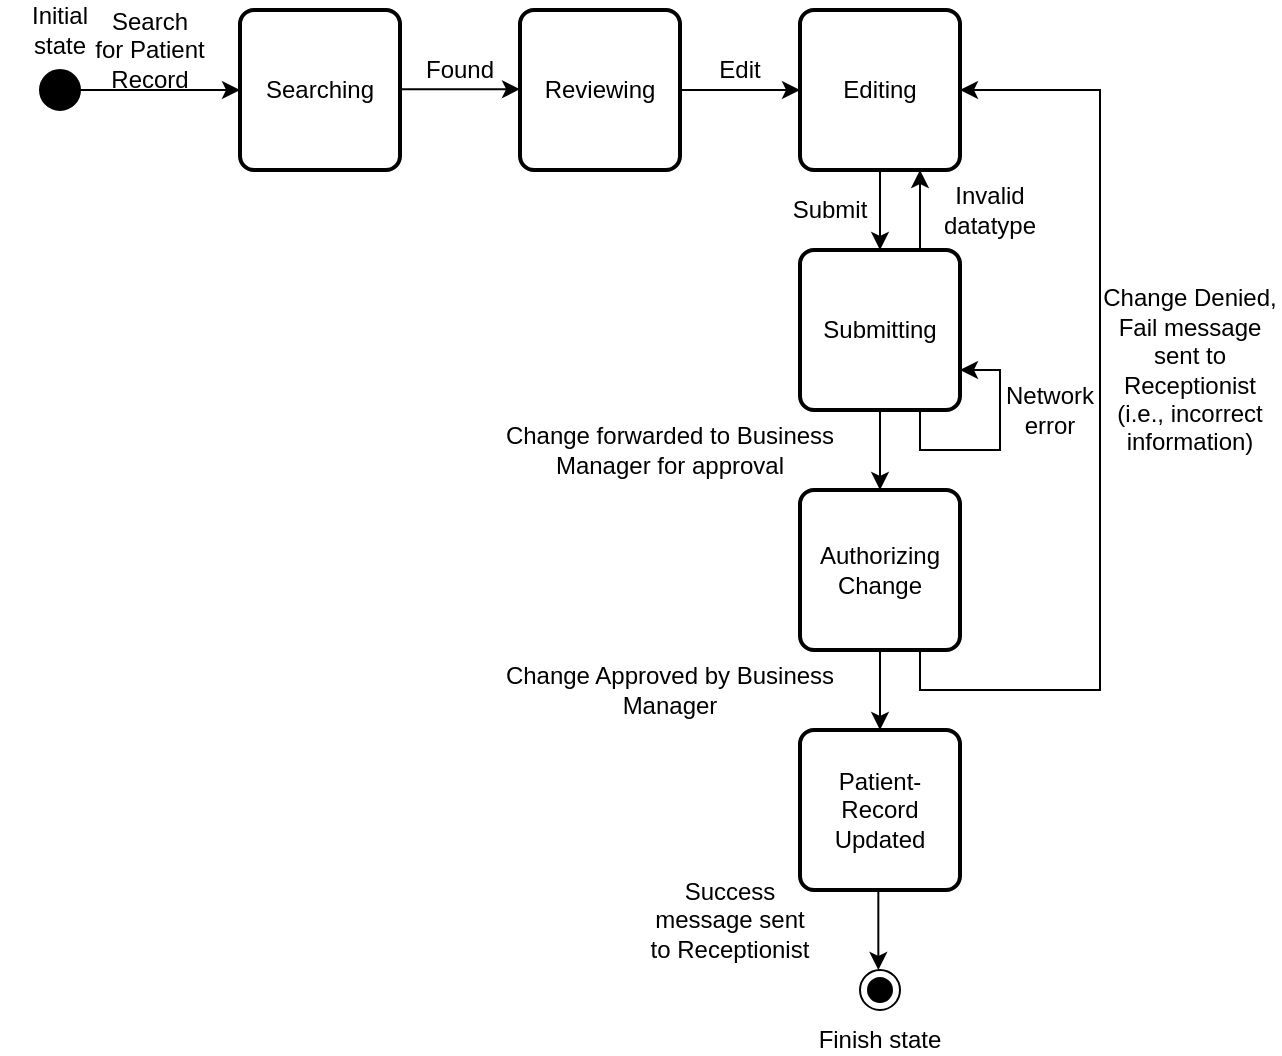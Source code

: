 <mxfile version="24.7.6">
  <diagram id="C5RBs43oDa-KdzZeNtuy" name="Page-1">
    <mxGraphModel dx="794" dy="650" grid="1" gridSize="10" guides="1" tooltips="1" connect="1" arrows="1" fold="1" page="1" pageScale="1" pageWidth="850" pageHeight="1100" math="0" shadow="0">
      <root>
        <mxCell id="WIyWlLk6GJQsqaUBKTNV-0" />
        <mxCell id="WIyWlLk6GJQsqaUBKTNV-1" parent="WIyWlLk6GJQsqaUBKTNV-0" />
        <mxCell id="tHsD7prYZfne__D1nIkh-65" value="" style="ellipse;fillColor=strokeColor;" parent="WIyWlLk6GJQsqaUBKTNV-1" vertex="1">
          <mxGeometry x="60" y="70" width="20" height="20" as="geometry" />
        </mxCell>
        <mxCell id="tHsD7prYZfne__D1nIkh-66" value="Editing" style="rounded=1;absoluteArcSize=1;arcSize=14;whiteSpace=wrap;strokeWidth=2;" parent="WIyWlLk6GJQsqaUBKTNV-1" vertex="1">
          <mxGeometry x="440" y="40" width="80" height="80" as="geometry" />
        </mxCell>
        <mxCell id="tHsD7prYZfne__D1nIkh-67" value="Submitting" style="rounded=1;absoluteArcSize=1;arcSize=14;whiteSpace=wrap;strokeWidth=2;" parent="WIyWlLk6GJQsqaUBKTNV-1" vertex="1">
          <mxGeometry x="440" y="160" width="80" height="80" as="geometry" />
        </mxCell>
        <mxCell id="tHsD7prYZfne__D1nIkh-68" value="" style="curved=1;startArrow=none;;exitX=1;exitY=0.5;entryX=0;entryY=0.75;entryDx=0;entryDy=0;exitDx=0;exitDy=0;" parent="WIyWlLk6GJQsqaUBKTNV-1" source="tHsD7prYZfne__D1nIkh-65" edge="1">
          <mxGeometry relative="1" as="geometry">
            <Array as="points" />
            <mxPoint x="160" y="80" as="targetPoint" />
          </mxGeometry>
        </mxCell>
        <mxCell id="tHsD7prYZfne__D1nIkh-69" value="" style="startArrow=none;;exitX=0.5;exitY=1;entryX=0.49;entryY=-0.01;edgeStyle=orthogonalEdgeStyle;rounded=0;curved=0;exitDx=0;exitDy=0;" parent="WIyWlLk6GJQsqaUBKTNV-1" source="tHsD7prYZfne__D1nIkh-66" target="tHsD7prYZfne__D1nIkh-67" edge="1">
          <mxGeometry relative="1" as="geometry">
            <Array as="points">
              <mxPoint x="480" y="160" />
              <mxPoint x="479" y="160" />
            </Array>
          </mxGeometry>
        </mxCell>
        <mxCell id="tHsD7prYZfne__D1nIkh-71" value="" style="curved=0;startArrow=none;;entryX=0.5;entryY=0;rounded=0;entryDx=0;entryDy=0;" parent="WIyWlLk6GJQsqaUBKTNV-1" edge="1">
          <mxGeometry relative="1" as="geometry">
            <Array as="points" />
            <mxPoint x="480" y="240" as="sourcePoint" />
            <mxPoint x="480" y="280" as="targetPoint" />
          </mxGeometry>
        </mxCell>
        <mxCell id="tHsD7prYZfne__D1nIkh-74" value="&lt;div&gt;Initial&lt;/div&gt;&lt;div&gt;state&lt;/div&gt;" style="text;html=1;align=center;verticalAlign=middle;whiteSpace=wrap;rounded=0;" parent="WIyWlLk6GJQsqaUBKTNV-1" vertex="1">
          <mxGeometry x="40" y="40" width="60" height="20" as="geometry" />
        </mxCell>
        <mxCell id="tHsD7prYZfne__D1nIkh-77" value="Change forwarded to Business Manager for approval" style="text;html=1;align=center;verticalAlign=middle;whiteSpace=wrap;rounded=0;" parent="WIyWlLk6GJQsqaUBKTNV-1" vertex="1">
          <mxGeometry x="280" y="250" width="190" height="20" as="geometry" />
        </mxCell>
        <mxCell id="tHsD7prYZfne__D1nIkh-78" value="Authorizing Change" style="rounded=1;absoluteArcSize=1;arcSize=14;whiteSpace=wrap;strokeWidth=2;" parent="WIyWlLk6GJQsqaUBKTNV-1" vertex="1">
          <mxGeometry x="440" y="280" width="80" height="80" as="geometry" />
        </mxCell>
        <mxCell id="tHsD7prYZfne__D1nIkh-79" value="Change Approved by Business Manager" style="text;html=1;align=center;verticalAlign=middle;whiteSpace=wrap;rounded=0;" parent="WIyWlLk6GJQsqaUBKTNV-1" vertex="1">
          <mxGeometry x="280" y="370" width="190" height="20" as="geometry" />
        </mxCell>
        <mxCell id="tHsD7prYZfne__D1nIkh-80" value="" style="curved=0;startArrow=none;;entryX=0.5;entryY=0;rounded=0;entryDx=0;entryDy=0;exitX=0.5;exitY=1;exitDx=0;exitDy=0;" parent="WIyWlLk6GJQsqaUBKTNV-1" source="tHsD7prYZfne__D1nIkh-78" edge="1">
          <mxGeometry relative="1" as="geometry">
            <Array as="points" />
            <mxPoint x="480" y="360" as="sourcePoint" />
            <mxPoint x="480" y="400" as="targetPoint" />
          </mxGeometry>
        </mxCell>
        <mxCell id="tHsD7prYZfne__D1nIkh-81" value="Patient-Record Updated" style="rounded=1;absoluteArcSize=1;arcSize=14;whiteSpace=wrap;strokeWidth=2;" parent="WIyWlLk6GJQsqaUBKTNV-1" vertex="1">
          <mxGeometry x="440" y="400" width="80" height="80" as="geometry" />
        </mxCell>
        <mxCell id="tHsD7prYZfne__D1nIkh-82" value="" style="endArrow=classic;html=1;rounded=0;edgeStyle=orthogonalEdgeStyle;exitX=0.75;exitY=0;exitDx=0;exitDy=0;entryX=0.75;entryY=1;entryDx=0;entryDy=0;" parent="WIyWlLk6GJQsqaUBKTNV-1" target="tHsD7prYZfne__D1nIkh-66" edge="1">
          <mxGeometry width="50" height="50" relative="1" as="geometry">
            <mxPoint x="500" y="160" as="sourcePoint" />
            <mxPoint x="520" y="180" as="targetPoint" />
            <Array as="points">
              <mxPoint x="500" y="160" />
              <mxPoint x="500" y="160" />
            </Array>
          </mxGeometry>
        </mxCell>
        <mxCell id="tHsD7prYZfne__D1nIkh-83" value="Invalid datatype" style="text;html=1;align=center;verticalAlign=middle;whiteSpace=wrap;rounded=0;" parent="WIyWlLk6GJQsqaUBKTNV-1" vertex="1">
          <mxGeometry x="500" y="120" width="70" height="40" as="geometry" />
        </mxCell>
        <mxCell id="tHsD7prYZfne__D1nIkh-84" value="" style="endArrow=classic;html=1;rounded=0;edgeStyle=orthogonalEdgeStyle;exitX=0.75;exitY=1;exitDx=0;exitDy=0;endFill=1;entryX=1;entryY=0.5;entryDx=0;entryDy=0;startArrow=none;startFill=0;" parent="WIyWlLk6GJQsqaUBKTNV-1" source="tHsD7prYZfne__D1nIkh-78" target="tHsD7prYZfne__D1nIkh-66" edge="1">
          <mxGeometry width="50" height="50" relative="1" as="geometry">
            <mxPoint x="520" y="319.5" as="sourcePoint" />
            <mxPoint x="610" y="80" as="targetPoint" />
            <Array as="points">
              <mxPoint x="500" y="380" />
              <mxPoint x="590" y="380" />
              <mxPoint x="590" y="80" />
            </Array>
          </mxGeometry>
        </mxCell>
        <mxCell id="tHsD7prYZfne__D1nIkh-88" value="Success message sent to Receptionist" style="text;html=1;align=center;verticalAlign=middle;whiteSpace=wrap;rounded=0;" parent="WIyWlLk6GJQsqaUBKTNV-1" vertex="1">
          <mxGeometry x="360" y="470" width="90" height="50" as="geometry" />
        </mxCell>
        <mxCell id="tHsD7prYZfne__D1nIkh-96" value="" style="endArrow=classic;html=1;rounded=0;edgeStyle=orthogonalEdgeStyle;exitX=0.75;exitY=1;exitDx=0;exitDy=0;entryX=1;entryY=0.75;entryDx=0;entryDy=0;" parent="WIyWlLk6GJQsqaUBKTNV-1" source="tHsD7prYZfne__D1nIkh-67" target="tHsD7prYZfne__D1nIkh-67" edge="1">
          <mxGeometry width="50" height="50" relative="1" as="geometry">
            <mxPoint x="500" y="400" as="sourcePoint" />
            <mxPoint x="520" y="420" as="targetPoint" />
            <Array as="points">
              <mxPoint x="500" y="260" />
              <mxPoint x="540" y="260" />
              <mxPoint x="540" y="220" />
            </Array>
          </mxGeometry>
        </mxCell>
        <mxCell id="tHsD7prYZfne__D1nIkh-97" value="Network error" style="text;html=1;align=center;verticalAlign=middle;whiteSpace=wrap;rounded=0;" parent="WIyWlLk6GJQsqaUBKTNV-1" vertex="1">
          <mxGeometry x="540" y="220" width="50" height="40" as="geometry" />
        </mxCell>
        <mxCell id="tHsD7prYZfne__D1nIkh-127" value="Reviewing" style="rounded=1;absoluteArcSize=1;arcSize=14;whiteSpace=wrap;strokeWidth=2;" parent="WIyWlLk6GJQsqaUBKTNV-1" vertex="1">
          <mxGeometry x="300" y="40" width="80" height="80" as="geometry" />
        </mxCell>
        <mxCell id="tHsD7prYZfne__D1nIkh-128" value="" style="curved=1;startArrow=none;;exitX=1;exitY=0.75;exitDx=0;exitDy=0;entryX=0;entryY=0.75;entryDx=0;entryDy=0;" parent="WIyWlLk6GJQsqaUBKTNV-1" edge="1">
          <mxGeometry relative="1" as="geometry">
            <Array as="points" />
            <mxPoint x="380" y="80" as="sourcePoint" />
            <mxPoint x="440" y="80" as="targetPoint" />
          </mxGeometry>
        </mxCell>
        <mxCell id="tHsD7prYZfne__D1nIkh-129" value="Edit" style="text;html=1;align=center;verticalAlign=middle;whiteSpace=wrap;rounded=0;" parent="WIyWlLk6GJQsqaUBKTNV-1" vertex="1">
          <mxGeometry x="390" y="60" width="40" height="20" as="geometry" />
        </mxCell>
        <mxCell id="tHsD7prYZfne__D1nIkh-130" value="Searching" style="rounded=1;absoluteArcSize=1;arcSize=14;whiteSpace=wrap;strokeWidth=2;" parent="WIyWlLk6GJQsqaUBKTNV-1" vertex="1">
          <mxGeometry x="160" y="40" width="80" height="80" as="geometry" />
        </mxCell>
        <mxCell id="tHsD7prYZfne__D1nIkh-133" value="" style="curved=1;startArrow=none;;exitX=1;exitY=0.75;exitDx=0;exitDy=0;entryX=0;entryY=0.75;entryDx=0;entryDy=0;" parent="WIyWlLk6GJQsqaUBKTNV-1" edge="1">
          <mxGeometry relative="1" as="geometry">
            <Array as="points" />
            <mxPoint x="240" y="79.58" as="sourcePoint" />
            <mxPoint x="300" y="79.58" as="targetPoint" />
          </mxGeometry>
        </mxCell>
        <mxCell id="tHsD7prYZfne__D1nIkh-134" value="Found" style="text;html=1;align=center;verticalAlign=middle;whiteSpace=wrap;rounded=0;" parent="WIyWlLk6GJQsqaUBKTNV-1" vertex="1">
          <mxGeometry x="250" y="60" width="40" height="20" as="geometry" />
        </mxCell>
        <mxCell id="tHsD7prYZfne__D1nIkh-135" value="&lt;div&gt;Search&lt;/div&gt;&lt;div&gt;for Patient Record&lt;/div&gt;" style="text;html=1;align=center;verticalAlign=middle;whiteSpace=wrap;rounded=0;" parent="WIyWlLk6GJQsqaUBKTNV-1" vertex="1">
          <mxGeometry x="80" y="40" width="70" height="40" as="geometry" />
        </mxCell>
        <mxCell id="tHsD7prYZfne__D1nIkh-136" value="" style="ellipse;shape=endState;fillColor=strokeColor;" parent="WIyWlLk6GJQsqaUBKTNV-1" vertex="1">
          <mxGeometry x="470" y="520" width="20" height="20" as="geometry" />
        </mxCell>
        <mxCell id="tHsD7prYZfne__D1nIkh-137" value="Finish state" style="text;html=1;align=center;verticalAlign=middle;whiteSpace=wrap;rounded=0;" parent="WIyWlLk6GJQsqaUBKTNV-1" vertex="1">
          <mxGeometry x="440" y="550" width="80" height="10" as="geometry" />
        </mxCell>
        <mxCell id="LnH-XXx9bCuzO5Q69lB2-1" value="Submit" style="text;html=1;align=center;verticalAlign=middle;whiteSpace=wrap;rounded=0;" parent="WIyWlLk6GJQsqaUBKTNV-1" vertex="1">
          <mxGeometry x="430" y="130" width="50" height="20" as="geometry" />
        </mxCell>
        <mxCell id="LnH-XXx9bCuzO5Q69lB2-4" value="Change Denied, Fail message sent to Receptionist (i.e., incorrect information)" style="text;html=1;align=center;verticalAlign=middle;whiteSpace=wrap;rounded=0;" parent="WIyWlLk6GJQsqaUBKTNV-1" vertex="1">
          <mxGeometry x="590" y="170" width="90" height="100" as="geometry" />
        </mxCell>
        <mxCell id="LnH-XXx9bCuzO5Q69lB2-5" value="" style="curved=0;startArrow=none;;entryX=0.5;entryY=0;rounded=0;entryDx=0;entryDy=0;exitX=0.5;exitY=1;exitDx=0;exitDy=0;" parent="WIyWlLk6GJQsqaUBKTNV-1" edge="1">
          <mxGeometry relative="1" as="geometry">
            <Array as="points" />
            <mxPoint x="479.17" y="480" as="sourcePoint" />
            <mxPoint x="479.17" y="520" as="targetPoint" />
          </mxGeometry>
        </mxCell>
      </root>
    </mxGraphModel>
  </diagram>
</mxfile>
